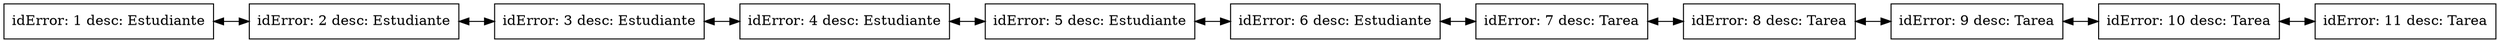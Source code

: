 digraph G{
 rankdir = LR; 
node [shape=box]; 
compound=true; 
"0x801d10"[label="idError: 1 desc: Estudiante"];
"0x807570"[label="idError: 2 desc: Estudiante"];
"0x807360"[label="idError: 3 desc: Estudiante"];
"0x807450"[label="idError: 4 desc: Estudiante"];
"0x25537f0"[label="idError: 5 desc: Estudiante"];
"0x2553af0"[label="idError: 6 desc: Estudiante"];
"0x25536a0"[label="idError: 7 desc: Tarea"];
"0x2553a60"[label="idError: 8 desc: Tarea"];
"0x2553c70"[label="idError: 9 desc: Tarea"];
"0x2553880"[label="idError: 10 desc: Tarea"];
"0x2553730"[label="idError: 11 desc: Tarea"];
"0x801d10" -> "0x807570"[dir="both"];
"0x807570" -> "0x807360"[dir="both"];
"0x807360" -> "0x807450"[dir="both"];
"0x807450" -> "0x25537f0"[dir="both"];
"0x25537f0" -> "0x2553af0"[dir="both"];
"0x2553af0" -> "0x25536a0"[dir="both"];
"0x25536a0" -> "0x2553a60"[dir="both"];
"0x2553a60" -> "0x2553c70"[dir="both"];
"0x2553c70" -> "0x2553880"[dir="both"];
"0x2553880" -> "0x2553730"[dir="both"];

}

